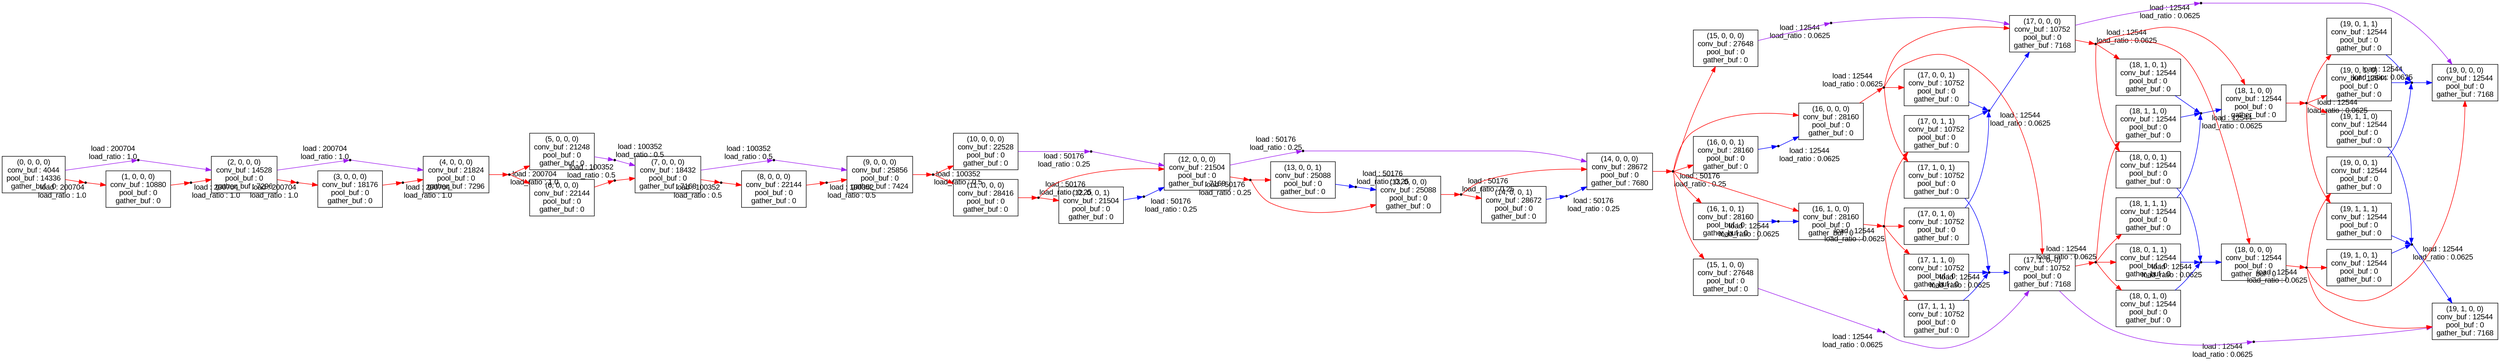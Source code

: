 digraph "graph" {
	rankdir=LR
	"(0, 0, 0, 0)" [label="(0, 0, 0, 0)
conv_buf : 4044
pool_buf : 14336
gather_buf : 0" fontname=Arial shape=rectangle]
	"(1, 0, 0, 0)" [label="(1, 0, 0, 0)
conv_buf : 10880
pool_buf : 0
gather_buf : 0" fontname=Arial shape=rectangle]
	"(2, 0, 0, 0)" [label="(2, 0, 0, 0)
conv_buf : 14528
pool_buf : 0
gather_buf : 7296" fontname=Arial shape=rectangle]
	"(3, 0, 0, 0)" [label="(3, 0, 0, 0)
conv_buf : 18176
pool_buf : 0
gather_buf : 0" fontname=Arial shape=rectangle]
	"(4, 0, 0, 0)" [label="(4, 0, 0, 0)
conv_buf : 21824
pool_buf : 0
gather_buf : 7296" fontname=Arial shape=rectangle]
	"(5, 0, 0, 0)" [label="(5, 0, 0, 0)
conv_buf : 21248
pool_buf : 0
gather_buf : 0" fontname=Arial shape=rectangle]
	"(6, 0, 0, 0)" [label="(6, 0, 0, 0)
conv_buf : 22144
pool_buf : 0
gather_buf : 0" fontname=Arial shape=rectangle]
	"(7, 0, 0, 0)" [label="(7, 0, 0, 0)
conv_buf : 18432
pool_buf : 0
gather_buf : 7168" fontname=Arial shape=rectangle]
	"(8, 0, 0, 0)" [label="(8, 0, 0, 0)
conv_buf : 22144
pool_buf : 0
gather_buf : 0" fontname=Arial shape=rectangle]
	"(9, 0, 0, 0)" [label="(9, 0, 0, 0)
conv_buf : 25856
pool_buf : 0
gather_buf : 7424" fontname=Arial shape=rectangle]
	"(10, 0, 0, 0)" [label="(10, 0, 0, 0)
conv_buf : 22528
pool_buf : 0
gather_buf : 0" fontname=Arial shape=rectangle]
	"(11, 0, 0, 0)" [label="(11, 0, 0, 0)
conv_buf : 28416
pool_buf : 0
gather_buf : 0" fontname=Arial shape=rectangle]
	"(12, 0, 0, 0)" [label="(12, 0, 0, 0)
conv_buf : 21504
pool_buf : 0
gather_buf : 7168" fontname=Arial shape=rectangle]
	"(12, 0, 0, 1)" [label="(12, 0, 0, 1)
conv_buf : 21504
pool_buf : 0
gather_buf : 0" fontname=Arial shape=rectangle]
	"(13, 0, 0, 0)" [label="(13, 0, 0, 0)
conv_buf : 25088
pool_buf : 0
gather_buf : 0" fontname=Arial shape=rectangle]
	"(13, 0, 0, 1)" [label="(13, 0, 0, 1)
conv_buf : 25088
pool_buf : 0
gather_buf : 0" fontname=Arial shape=rectangle]
	"(14, 0, 0, 0)" [label="(14, 0, 0, 0)
conv_buf : 28672
pool_buf : 0
gather_buf : 7680" fontname=Arial shape=rectangle]
	"(14, 0, 0, 1)" [label="(14, 0, 0, 1)
conv_buf : 28672
pool_buf : 0
gather_buf : 0" fontname=Arial shape=rectangle]
	"(15, 0, 0, 0)" [label="(15, 0, 0, 0)
conv_buf : 27648
pool_buf : 0
gather_buf : 0" fontname=Arial shape=rectangle]
	"(15, 1, 0, 0)" [label="(15, 1, 0, 0)
conv_buf : 27648
pool_buf : 0
gather_buf : 0" fontname=Arial shape=rectangle]
	"(16, 0, 0, 0)" [label="(16, 0, 0, 0)
conv_buf : 28160
pool_buf : 0
gather_buf : 0" fontname=Arial shape=rectangle]
	"(16, 0, 0, 1)" [label="(16, 0, 0, 1)
conv_buf : 28160
pool_buf : 0
gather_buf : 0" fontname=Arial shape=rectangle]
	"(16, 1, 0, 0)" [label="(16, 1, 0, 0)
conv_buf : 28160
pool_buf : 0
gather_buf : 0" fontname=Arial shape=rectangle]
	"(16, 1, 0, 1)" [label="(16, 1, 0, 1)
conv_buf : 28160
pool_buf : 0
gather_buf : 0" fontname=Arial shape=rectangle]
	"(17, 0, 0, 0)" [label="(17, 0, 0, 0)
conv_buf : 10752
pool_buf : 0
gather_buf : 7168" fontname=Arial shape=rectangle]
	"(17, 0, 0, 1)" [label="(17, 0, 0, 1)
conv_buf : 10752
pool_buf : 0
gather_buf : 0" fontname=Arial shape=rectangle]
	"(17, 0, 1, 0)" [label="(17, 0, 1, 0)
conv_buf : 10752
pool_buf : 0
gather_buf : 0" fontname=Arial shape=rectangle]
	"(17, 0, 1, 1)" [label="(17, 0, 1, 1)
conv_buf : 10752
pool_buf : 0
gather_buf : 0" fontname=Arial shape=rectangle]
	"(17, 1, 0, 0)" [label="(17, 1, 0, 0)
conv_buf : 10752
pool_buf : 0
gather_buf : 7168" fontname=Arial shape=rectangle]
	"(17, 1, 0, 1)" [label="(17, 1, 0, 1)
conv_buf : 10752
pool_buf : 0
gather_buf : 0" fontname=Arial shape=rectangle]
	"(17, 1, 1, 0)" [label="(17, 1, 1, 0)
conv_buf : 10752
pool_buf : 0
gather_buf : 0" fontname=Arial shape=rectangle]
	"(17, 1, 1, 1)" [label="(17, 1, 1, 1)
conv_buf : 10752
pool_buf : 0
gather_buf : 0" fontname=Arial shape=rectangle]
	"(18, 0, 0, 0)" [label="(18, 0, 0, 0)
conv_buf : 12544
pool_buf : 0
gather_buf : 0" fontname=Arial shape=rectangle]
	"(18, 0, 0, 1)" [label="(18, 0, 0, 1)
conv_buf : 12544
pool_buf : 0
gather_buf : 0" fontname=Arial shape=rectangle]
	"(18, 0, 1, 0)" [label="(18, 0, 1, 0)
conv_buf : 12544
pool_buf : 0
gather_buf : 0" fontname=Arial shape=rectangle]
	"(18, 0, 1, 1)" [label="(18, 0, 1, 1)
conv_buf : 12544
pool_buf : 0
gather_buf : 0" fontname=Arial shape=rectangle]
	"(18, 1, 0, 0)" [label="(18, 1, 0, 0)
conv_buf : 12544
pool_buf : 0
gather_buf : 0" fontname=Arial shape=rectangle]
	"(18, 1, 0, 1)" [label="(18, 1, 0, 1)
conv_buf : 12544
pool_buf : 0
gather_buf : 0" fontname=Arial shape=rectangle]
	"(18, 1, 1, 0)" [label="(18, 1, 1, 0)
conv_buf : 12544
pool_buf : 0
gather_buf : 0" fontname=Arial shape=rectangle]
	"(18, 1, 1, 1)" [label="(18, 1, 1, 1)
conv_buf : 12544
pool_buf : 0
gather_buf : 0" fontname=Arial shape=rectangle]
	"(19, 0, 0, 0)" [label="(19, 0, 0, 0)
conv_buf : 12544
pool_buf : 0
gather_buf : 7168" fontname=Arial shape=rectangle]
	"(19, 0, 0, 1)" [label="(19, 0, 0, 1)
conv_buf : 12544
pool_buf : 0
gather_buf : 0" fontname=Arial shape=rectangle]
	"(19, 0, 1, 0)" [label="(19, 0, 1, 0)
conv_buf : 12544
pool_buf : 0
gather_buf : 0" fontname=Arial shape=rectangle]
	"(19, 0, 1, 1)" [label="(19, 0, 1, 1)
conv_buf : 12544
pool_buf : 0
gather_buf : 0" fontname=Arial shape=rectangle]
	"(19, 1, 0, 0)" [label="(19, 1, 0, 0)
conv_buf : 12544
pool_buf : 0
gather_buf : 7168" fontname=Arial shape=rectangle]
	"(19, 1, 0, 1)" [label="(19, 1, 0, 1)
conv_buf : 12544
pool_buf : 0
gather_buf : 0" fontname=Arial shape=rectangle]
	"(19, 1, 1, 0)" [label="(19, 1, 1, 0)
conv_buf : 12544
pool_buf : 0
gather_buf : 0" fontname=Arial shape=rectangle]
	"(19, 1, 1, 1)" [label="(19, 1, 1, 1)
conv_buf : 12544
pool_buf : 0
gather_buf : 0" fontname=Arial shape=rectangle]
	"cast_from_(0, 0, 0, 0)" [fontname=Arial shape=point xlabel="load : 200704
load_ratio : 1.0"]
	"gather_from_(0, 0, 0, 0)" [fontname=Arial shape=point xlabel="load : 200704
load_ratio : 1.0"]
	"cast_from_(1, 0, 0, 0)" [fontname=Arial shape=point xlabel="load : 200704
load_ratio : 1.0"]
	"cast_from_(2, 0, 0, 0)" [fontname=Arial shape=point xlabel="load : 200704
load_ratio : 1.0"]
	"gather_from_(2, 0, 0, 0)" [fontname=Arial shape=point xlabel="load : 200704
load_ratio : 1.0"]
	"cast_from_(3, 0, 0, 0)" [fontname=Arial shape=point xlabel="load : 200704
load_ratio : 1.0"]
	"cast_from_(4, 0, 0, 0)" [fontname=Arial shape=point xlabel="load : 200704
load_ratio : 1.0"]
	"gather_from_(5, 0, 0, 0)" [fontname=Arial shape=point xlabel="load : 100352
load_ratio : 0.5"]
	"cast_from_(6, 0, 0, 0)" [fontname=Arial shape=point xlabel="load : 100352
load_ratio : 0.5"]
	"cast_from_(7, 0, 0, 0)" [fontname=Arial shape=point xlabel="load : 100352
load_ratio : 0.5"]
	"gather_from_(7, 0, 0, 0)" [fontname=Arial shape=point xlabel="load : 100352
load_ratio : 0.5"]
	"cast_from_(8, 0, 0, 0)" [fontname=Arial shape=point xlabel="load : 100352
load_ratio : 0.5"]
	"cast_from_(9, 0, 0, 0)" [fontname=Arial shape=point xlabel="load : 100352
load_ratio : 0.5"]
	"gather_from_(10, 0, 0, 0)" [fontname=Arial shape=point xlabel="load : 50176
load_ratio : 0.25"]
	"cast_from_(11, 0, 0, 0)" [fontname=Arial shape=point xlabel="load : 50176
load_ratio : 0.25"]
	"cast_from_(12, 0, 0, 0)" [fontname=Arial shape=point xlabel="load : 50176
load_ratio : 0.25"]
	"gather_from_(12, 0, 0, 0)" [fontname=Arial shape=point xlabel="load : 50176
load_ratio : 0.25"]
	"cast_from_(13, 0, 0, 0)" [fontname=Arial shape=point xlabel="load : 50176
load_ratio : 0.25"]
	"cast_from_(14, 0, 0, 0)" [fontname=Arial shape=point xlabel="load : 50176
load_ratio : 0.25"]
	"gather_from_(15, 0, 0, 0)" [fontname=Arial shape=point xlabel="load : 12544
load_ratio : 0.0625"]
	"gather_from_(15, 1, 0, 0)" [fontname=Arial shape=point xlabel="load : 12544
load_ratio : 0.0625"]
	"cast_from_(16, 0, 0, 0)" [fontname=Arial shape=point xlabel="load : 12544
load_ratio : 0.0625"]
	"cast_from_(16, 1, 0, 0)" [fontname=Arial shape=point xlabel="load : 12544
load_ratio : 0.0625"]
	"cast_from_(17, 0, 0, 0)" [fontname=Arial shape=point xlabel="load : 12544
load_ratio : 0.0625"]
	"cast_from_(17, 1, 0, 0)" [fontname=Arial shape=point xlabel="load : 12544
load_ratio : 0.0625"]
	"gather_from_(17, 0, 0, 0)" [fontname=Arial shape=point xlabel="load : 12544
load_ratio : 0.0625"]
	"gather_from_(17, 1, 0, 0)" [fontname=Arial shape=point xlabel="load : 12544
load_ratio : 0.0625"]
	"cast_from_(18, 0, 0, 0)" [fontname=Arial shape=point xlabel="load : 12544
load_ratio : 0.0625"]
	"cast_from_(18, 1, 0, 0)" [fontname=Arial shape=point xlabel="load : 12544
load_ratio : 0.0625"]
	"merge_to_(12, 0, 0, 0)" [fontname=Arial shape=point xlabel="load : 50176
load_ratio : 0.25"]
	"merge_to_(13, 0, 0, 0)" [fontname=Arial shape=point xlabel="load : 50176
load_ratio : 0.25"]
	"merge_to_(14, 0, 0, 0)" [fontname=Arial shape=point xlabel="load : 50176
load_ratio : 0.25"]
	"merge_to_(16, 0, 0, 0)" [fontname=Arial shape=point xlabel="load : 12544
load_ratio : 0.0625"]
	"merge_to_(16, 1, 0, 0)" [fontname=Arial shape=point xlabel="load : 12544
load_ratio : 0.0625"]
	"merge_to_(17, 0, 0, 0)" [fontname=Arial shape=point xlabel="load : 12544
load_ratio : 0.0625"]
	"merge_to_(17, 1, 0, 0)" [fontname=Arial shape=point xlabel="load : 12544
load_ratio : 0.0625"]
	"merge_to_(18, 0, 0, 0)" [fontname=Arial shape=point xlabel="load : 12544
load_ratio : 0.0625"]
	"merge_to_(18, 1, 0, 0)" [fontname=Arial shape=point xlabel="load : 12544
load_ratio : 0.0625"]
	"merge_to_(19, 0, 0, 0)" [fontname=Arial shape=point xlabel="load : 12544
load_ratio : 0.0625"]
	"merge_to_(19, 1, 0, 0)" [fontname=Arial shape=point xlabel="load : 12544
load_ratio : 0.0625"]
	"(0, 0, 0, 0)" -> "cast_from_(0, 0, 0, 0)" [color=red]
	"(0, 0, 0, 0)" -> "gather_from_(0, 0, 0, 0)" [color=purple]
	"(1, 0, 0, 0)" -> "cast_from_(1, 0, 0, 0)" [color=red]
	"(2, 0, 0, 0)" -> "cast_from_(2, 0, 0, 0)" [color=red]
	"(2, 0, 0, 0)" -> "gather_from_(2, 0, 0, 0)" [color=purple]
	"(3, 0, 0, 0)" -> "cast_from_(3, 0, 0, 0)" [color=red]
	"(4, 0, 0, 0)" -> "cast_from_(4, 0, 0, 0)" [color=red]
	"(5, 0, 0, 0)" -> "gather_from_(5, 0, 0, 0)" [color=purple]
	"(6, 0, 0, 0)" -> "cast_from_(6, 0, 0, 0)" [color=red]
	"(7, 0, 0, 0)" -> "cast_from_(7, 0, 0, 0)" [color=red]
	"(7, 0, 0, 0)" -> "gather_from_(7, 0, 0, 0)" [color=purple]
	"(8, 0, 0, 0)" -> "cast_from_(8, 0, 0, 0)" [color=red]
	"(9, 0, 0, 0)" -> "cast_from_(9, 0, 0, 0)" [color=red]
	"(10, 0, 0, 0)" -> "gather_from_(10, 0, 0, 0)" [color=purple]
	"(11, 0, 0, 0)" -> "cast_from_(11, 0, 0, 0)" [color=red]
	"(12, 0, 0, 0)" -> "cast_from_(12, 0, 0, 0)" [color=red]
	"(12, 0, 0, 0)" -> "gather_from_(12, 0, 0, 0)" [color=purple]
	"(12, 0, 0, 1)" -> "merge_to_(12, 0, 0, 0)" [color=blue]
	"(13, 0, 0, 0)" -> "cast_from_(13, 0, 0, 0)" [color=red]
	"(13, 0, 0, 1)" -> "merge_to_(13, 0, 0, 0)" [color=blue]
	"(14, 0, 0, 0)" -> "cast_from_(14, 0, 0, 0)" [color=red]
	"(14, 0, 0, 1)" -> "merge_to_(14, 0, 0, 0)" [color=blue]
	"(15, 0, 0, 0)" -> "gather_from_(15, 0, 0, 0)" [color=purple]
	"(15, 1, 0, 0)" -> "gather_from_(15, 1, 0, 0)" [color=purple]
	"(16, 0, 0, 0)" -> "cast_from_(16, 0, 0, 0)" [color=red]
	"(16, 0, 0, 1)" -> "merge_to_(16, 0, 0, 0)" [color=blue]
	"(16, 1, 0, 0)" -> "cast_from_(16, 1, 0, 0)" [color=red]
	"(16, 1, 0, 1)" -> "merge_to_(16, 1, 0, 0)" [color=blue]
	"(17, 0, 0, 0)" -> "cast_from_(17, 0, 0, 0)" [color=red]
	"(17, 0, 0, 0)" -> "gather_from_(17, 0, 0, 0)" [color=purple]
	"(17, 0, 0, 1)" -> "merge_to_(17, 0, 0, 0)" [color=blue]
	"(17, 0, 1, 0)" -> "merge_to_(17, 0, 0, 0)" [color=blue]
	"(17, 0, 1, 1)" -> "merge_to_(17, 0, 0, 0)" [color=blue]
	"(17, 1, 0, 0)" -> "cast_from_(17, 1, 0, 0)" [color=red]
	"(17, 1, 0, 0)" -> "gather_from_(17, 1, 0, 0)" [color=purple]
	"(17, 1, 0, 1)" -> "merge_to_(17, 1, 0, 0)" [color=blue]
	"(17, 1, 1, 0)" -> "merge_to_(17, 1, 0, 0)" [color=blue]
	"(17, 1, 1, 1)" -> "merge_to_(17, 1, 0, 0)" [color=blue]
	"(18, 0, 0, 0)" -> "cast_from_(18, 0, 0, 0)" [color=red]
	"(18, 0, 0, 1)" -> "merge_to_(18, 0, 0, 0)" [color=blue]
	"(18, 0, 1, 0)" -> "merge_to_(18, 0, 0, 0)" [color=blue]
	"(18, 0, 1, 1)" -> "merge_to_(18, 0, 0, 0)" [color=blue]
	"(18, 1, 0, 0)" -> "cast_from_(18, 1, 0, 0)" [color=red]
	"(18, 1, 0, 1)" -> "merge_to_(18, 1, 0, 0)" [color=blue]
	"(18, 1, 1, 0)" -> "merge_to_(18, 1, 0, 0)" [color=blue]
	"(18, 1, 1, 1)" -> "merge_to_(18, 1, 0, 0)" [color=blue]
	"(19, 0, 0, 1)" -> "merge_to_(19, 0, 0, 0)" [color=blue]
	"(19, 0, 1, 0)" -> "merge_to_(19, 0, 0, 0)" [color=blue]
	"(19, 0, 1, 1)" -> "merge_to_(19, 0, 0, 0)" [color=blue]
	"(19, 1, 0, 1)" -> "merge_to_(19, 1, 0, 0)" [color=blue]
	"(19, 1, 1, 0)" -> "merge_to_(19, 1, 0, 0)" [color=blue]
	"(19, 1, 1, 1)" -> "merge_to_(19, 1, 0, 0)" [color=blue]
	"cast_from_(0, 0, 0, 0)" -> "(1, 0, 0, 0)" [color=red]
	"gather_from_(0, 0, 0, 0)" -> "(2, 0, 0, 0)" [color=purple]
	"cast_from_(1, 0, 0, 0)" -> "(2, 0, 0, 0)" [color=red]
	"cast_from_(2, 0, 0, 0)" -> "(3, 0, 0, 0)" [color=red]
	"gather_from_(2, 0, 0, 0)" -> "(4, 0, 0, 0)" [color=purple]
	"cast_from_(3, 0, 0, 0)" -> "(4, 0, 0, 0)" [color=red]
	"cast_from_(4, 0, 0, 0)" -> "(5, 0, 0, 0)" [color=red]
	"cast_from_(4, 0, 0, 0)" -> "(6, 0, 0, 0)" [color=red]
	"gather_from_(5, 0, 0, 0)" -> "(7, 0, 0, 0)" [color=purple]
	"cast_from_(6, 0, 0, 0)" -> "(7, 0, 0, 0)" [color=red]
	"cast_from_(7, 0, 0, 0)" -> "(8, 0, 0, 0)" [color=red]
	"gather_from_(7, 0, 0, 0)" -> "(9, 0, 0, 0)" [color=purple]
	"cast_from_(8, 0, 0, 0)" -> "(9, 0, 0, 0)" [color=red]
	"cast_from_(9, 0, 0, 0)" -> "(10, 0, 0, 0)" [color=red]
	"cast_from_(9, 0, 0, 0)" -> "(11, 0, 0, 0)" [color=red]
	"gather_from_(10, 0, 0, 0)" -> "(12, 0, 0, 0)" [color=purple]
	"cast_from_(11, 0, 0, 0)" -> "(12, 0, 0, 0)" [color=red]
	"cast_from_(11, 0, 0, 0)" -> "(12, 0, 0, 1)" [color=red]
	"cast_from_(12, 0, 0, 0)" -> "(13, 0, 0, 0)" [color=red]
	"cast_from_(12, 0, 0, 0)" -> "(13, 0, 0, 1)" [color=red]
	"gather_from_(12, 0, 0, 0)" -> "(14, 0, 0, 0)" [color=purple]
	"cast_from_(13, 0, 0, 0)" -> "(14, 0, 0, 0)" [color=red]
	"cast_from_(13, 0, 0, 0)" -> "(14, 0, 0, 1)" [color=red]
	"cast_from_(14, 0, 0, 0)" -> "(15, 0, 0, 0)" [color=red]
	"cast_from_(14, 0, 0, 0)" -> "(15, 1, 0, 0)" [color=red]
	"cast_from_(14, 0, 0, 0)" -> "(16, 0, 0, 0)" [color=red]
	"cast_from_(14, 0, 0, 0)" -> "(16, 0, 0, 1)" [color=red]
	"cast_from_(14, 0, 0, 0)" -> "(16, 1, 0, 0)" [color=red]
	"cast_from_(14, 0, 0, 0)" -> "(16, 1, 0, 1)" [color=red]
	"gather_from_(15, 0, 0, 0)" -> "(17, 0, 0, 0)" [color=purple]
	"gather_from_(15, 1, 0, 0)" -> "(17, 1, 0, 0)" [color=purple]
	"cast_from_(16, 0, 0, 0)" -> "(17, 0, 0, 0)" [color=red]
	"cast_from_(16, 0, 0, 0)" -> "(17, 0, 0, 1)" [color=red]
	"cast_from_(16, 0, 0, 0)" -> "(17, 1, 0, 0)" [color=red]
	"cast_from_(16, 0, 0, 0)" -> "(17, 1, 0, 1)" [color=red]
	"cast_from_(16, 1, 0, 0)" -> "(17, 0, 1, 0)" [color=red]
	"cast_from_(16, 1, 0, 0)" -> "(17, 0, 1, 1)" [color=red]
	"cast_from_(16, 1, 0, 0)" -> "(17, 1, 1, 0)" [color=red]
	"cast_from_(16, 1, 0, 0)" -> "(17, 1, 1, 1)" [color=red]
	"cast_from_(17, 0, 0, 0)" -> "(18, 0, 0, 0)" [color=red]
	"cast_from_(17, 0, 0, 0)" -> "(18, 0, 0, 1)" [color=red]
	"cast_from_(17, 0, 0, 0)" -> "(18, 1, 0, 0)" [color=red]
	"cast_from_(17, 0, 0, 0)" -> "(18, 1, 0, 1)" [color=red]
	"cast_from_(17, 1, 0, 0)" -> "(18, 0, 1, 0)" [color=red]
	"cast_from_(17, 1, 0, 0)" -> "(18, 0, 1, 1)" [color=red]
	"cast_from_(17, 1, 0, 0)" -> "(18, 1, 1, 0)" [color=red]
	"cast_from_(17, 1, 0, 0)" -> "(18, 1, 1, 1)" [color=red]
	"gather_from_(17, 0, 0, 0)" -> "(19, 0, 0, 0)" [color=purple]
	"gather_from_(17, 1, 0, 0)" -> "(19, 1, 0, 0)" [color=purple]
	"cast_from_(18, 0, 0, 0)" -> "(19, 0, 0, 0)" [color=red]
	"cast_from_(18, 0, 0, 0)" -> "(19, 0, 0, 1)" [color=red]
	"cast_from_(18, 0, 0, 0)" -> "(19, 1, 0, 0)" [color=red]
	"cast_from_(18, 0, 0, 0)" -> "(19, 1, 0, 1)" [color=red]
	"cast_from_(18, 1, 0, 0)" -> "(19, 0, 1, 0)" [color=red]
	"cast_from_(18, 1, 0, 0)" -> "(19, 0, 1, 1)" [color=red]
	"cast_from_(18, 1, 0, 0)" -> "(19, 1, 1, 0)" [color=red]
	"cast_from_(18, 1, 0, 0)" -> "(19, 1, 1, 1)" [color=red]
	"merge_to_(12, 0, 0, 0)" -> "(12, 0, 0, 0)" [color=blue]
	"merge_to_(13, 0, 0, 0)" -> "(13, 0, 0, 0)" [color=blue]
	"merge_to_(14, 0, 0, 0)" -> "(14, 0, 0, 0)" [color=blue]
	"merge_to_(16, 0, 0, 0)" -> "(16, 0, 0, 0)" [color=blue]
	"merge_to_(16, 1, 0, 0)" -> "(16, 1, 0, 0)" [color=blue]
	"merge_to_(17, 0, 0, 0)" -> "(17, 0, 0, 0)" [color=blue]
	"merge_to_(17, 1, 0, 0)" -> "(17, 1, 0, 0)" [color=blue]
	"merge_to_(18, 0, 0, 0)" -> "(18, 0, 0, 0)" [color=blue]
	"merge_to_(18, 1, 0, 0)" -> "(18, 1, 0, 0)" [color=blue]
	"merge_to_(19, 0, 0, 0)" -> "(19, 0, 0, 0)" [color=blue]
	"merge_to_(19, 1, 0, 0)" -> "(19, 1, 0, 0)" [color=blue]
}
